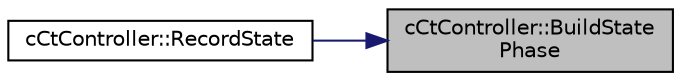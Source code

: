 digraph "cCtController::BuildStatePhase"
{
 // LATEX_PDF_SIZE
  edge [fontname="Helvetica",fontsize="10",labelfontname="Helvetica",labelfontsize="10"];
  node [fontname="Helvetica",fontsize="10",shape=record];
  rankdir="RL";
  Node1 [label="cCtController::BuildState\lPhase",height=0.2,width=0.4,color="black", fillcolor="grey75", style="filled", fontcolor="black",tooltip=" "];
  Node1 -> Node2 [dir="back",color="midnightblue",fontsize="10",style="solid",fontname="Helvetica"];
  Node2 [label="cCtController::RecordState",height=0.2,width=0.4,color="black", fillcolor="white", style="filled",URL="$classc_ct_controller.html#a3add308061c76bcd016e0b972d51c72d",tooltip=" "];
}
